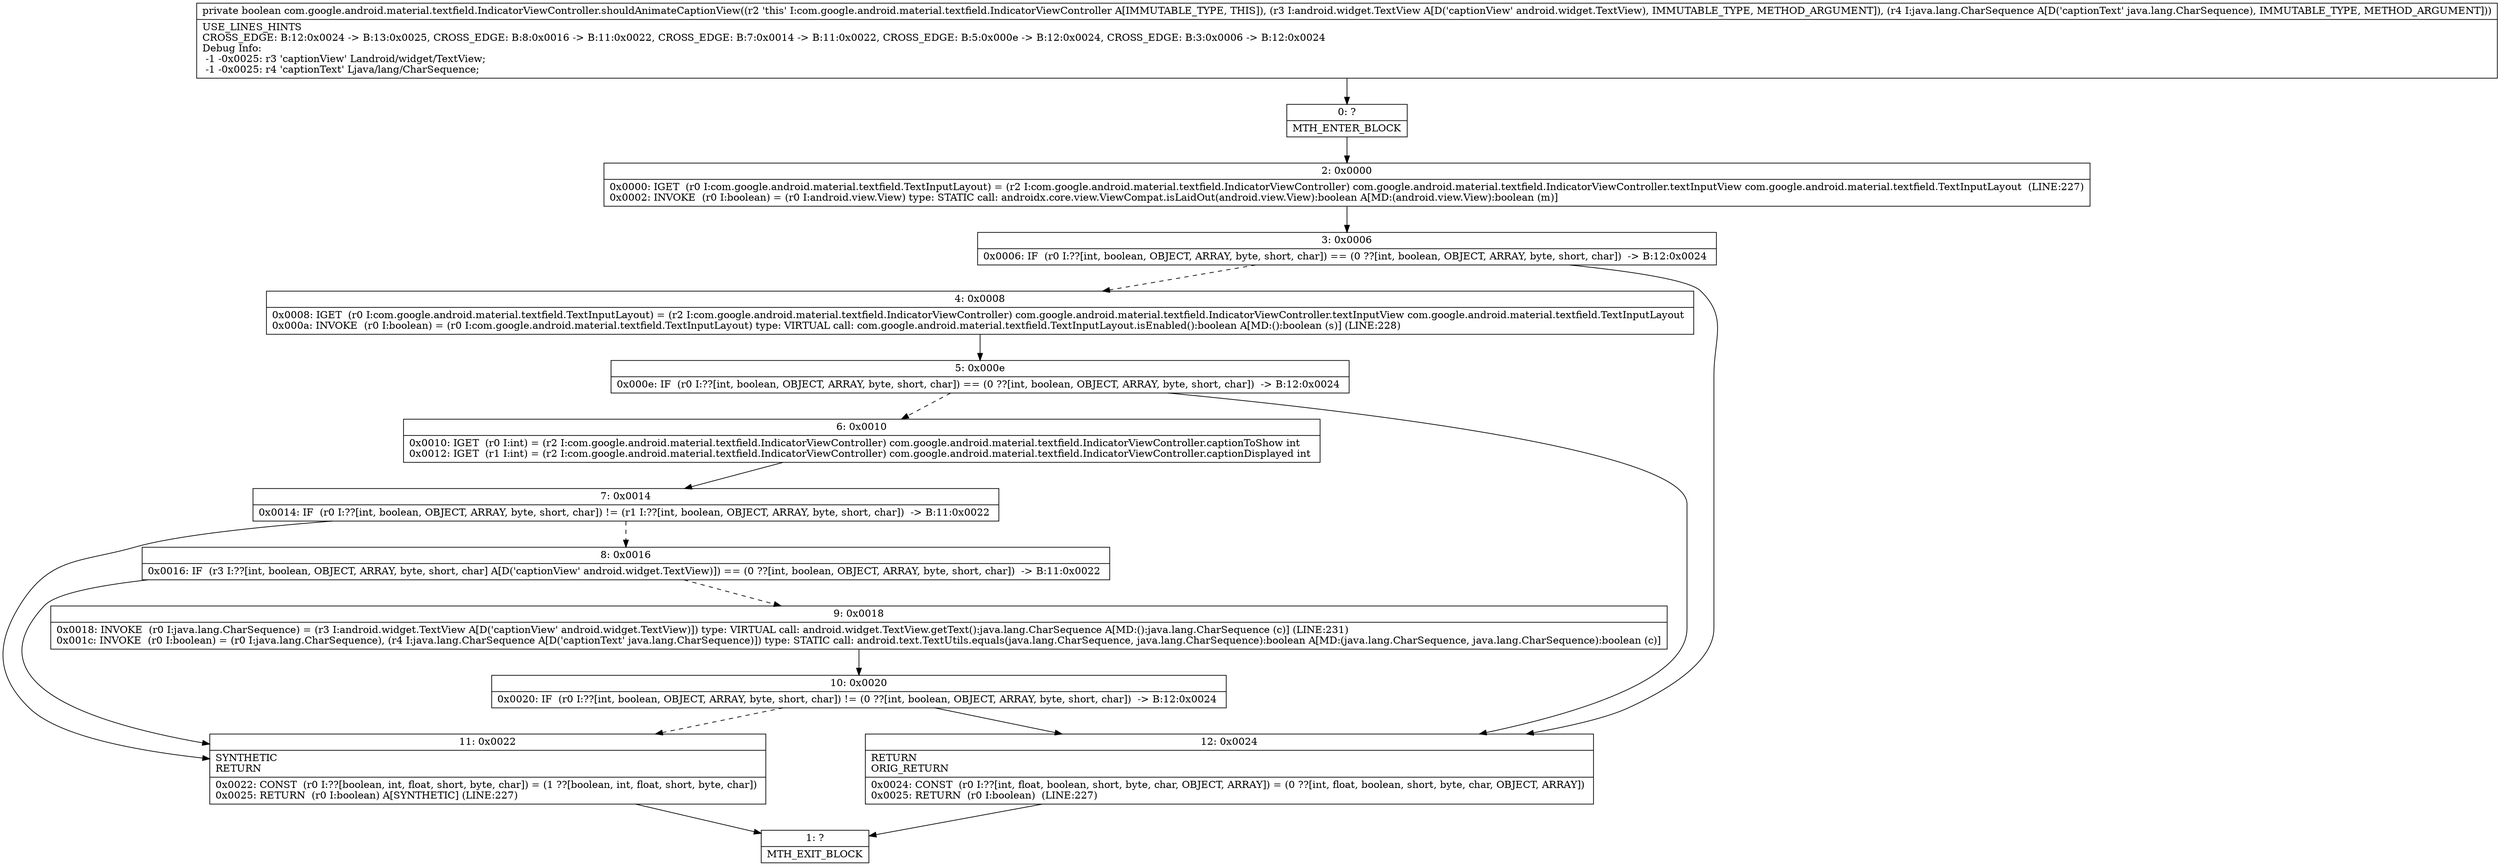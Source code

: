 digraph "CFG forcom.google.android.material.textfield.IndicatorViewController.shouldAnimateCaptionView(Landroid\/widget\/TextView;Ljava\/lang\/CharSequence;)Z" {
Node_0 [shape=record,label="{0\:\ ?|MTH_ENTER_BLOCK\l}"];
Node_2 [shape=record,label="{2\:\ 0x0000|0x0000: IGET  (r0 I:com.google.android.material.textfield.TextInputLayout) = (r2 I:com.google.android.material.textfield.IndicatorViewController) com.google.android.material.textfield.IndicatorViewController.textInputView com.google.android.material.textfield.TextInputLayout  (LINE:227)\l0x0002: INVOKE  (r0 I:boolean) = (r0 I:android.view.View) type: STATIC call: androidx.core.view.ViewCompat.isLaidOut(android.view.View):boolean A[MD:(android.view.View):boolean (m)]\l}"];
Node_3 [shape=record,label="{3\:\ 0x0006|0x0006: IF  (r0 I:??[int, boolean, OBJECT, ARRAY, byte, short, char]) == (0 ??[int, boolean, OBJECT, ARRAY, byte, short, char])  \-\> B:12:0x0024 \l}"];
Node_4 [shape=record,label="{4\:\ 0x0008|0x0008: IGET  (r0 I:com.google.android.material.textfield.TextInputLayout) = (r2 I:com.google.android.material.textfield.IndicatorViewController) com.google.android.material.textfield.IndicatorViewController.textInputView com.google.android.material.textfield.TextInputLayout \l0x000a: INVOKE  (r0 I:boolean) = (r0 I:com.google.android.material.textfield.TextInputLayout) type: VIRTUAL call: com.google.android.material.textfield.TextInputLayout.isEnabled():boolean A[MD:():boolean (s)] (LINE:228)\l}"];
Node_5 [shape=record,label="{5\:\ 0x000e|0x000e: IF  (r0 I:??[int, boolean, OBJECT, ARRAY, byte, short, char]) == (0 ??[int, boolean, OBJECT, ARRAY, byte, short, char])  \-\> B:12:0x0024 \l}"];
Node_6 [shape=record,label="{6\:\ 0x0010|0x0010: IGET  (r0 I:int) = (r2 I:com.google.android.material.textfield.IndicatorViewController) com.google.android.material.textfield.IndicatorViewController.captionToShow int \l0x0012: IGET  (r1 I:int) = (r2 I:com.google.android.material.textfield.IndicatorViewController) com.google.android.material.textfield.IndicatorViewController.captionDisplayed int \l}"];
Node_7 [shape=record,label="{7\:\ 0x0014|0x0014: IF  (r0 I:??[int, boolean, OBJECT, ARRAY, byte, short, char]) != (r1 I:??[int, boolean, OBJECT, ARRAY, byte, short, char])  \-\> B:11:0x0022 \l}"];
Node_8 [shape=record,label="{8\:\ 0x0016|0x0016: IF  (r3 I:??[int, boolean, OBJECT, ARRAY, byte, short, char] A[D('captionView' android.widget.TextView)]) == (0 ??[int, boolean, OBJECT, ARRAY, byte, short, char])  \-\> B:11:0x0022 \l}"];
Node_9 [shape=record,label="{9\:\ 0x0018|0x0018: INVOKE  (r0 I:java.lang.CharSequence) = (r3 I:android.widget.TextView A[D('captionView' android.widget.TextView)]) type: VIRTUAL call: android.widget.TextView.getText():java.lang.CharSequence A[MD:():java.lang.CharSequence (c)] (LINE:231)\l0x001c: INVOKE  (r0 I:boolean) = (r0 I:java.lang.CharSequence), (r4 I:java.lang.CharSequence A[D('captionText' java.lang.CharSequence)]) type: STATIC call: android.text.TextUtils.equals(java.lang.CharSequence, java.lang.CharSequence):boolean A[MD:(java.lang.CharSequence, java.lang.CharSequence):boolean (c)]\l}"];
Node_10 [shape=record,label="{10\:\ 0x0020|0x0020: IF  (r0 I:??[int, boolean, OBJECT, ARRAY, byte, short, char]) != (0 ??[int, boolean, OBJECT, ARRAY, byte, short, char])  \-\> B:12:0x0024 \l}"];
Node_11 [shape=record,label="{11\:\ 0x0022|SYNTHETIC\lRETURN\l|0x0022: CONST  (r0 I:??[boolean, int, float, short, byte, char]) = (1 ??[boolean, int, float, short, byte, char]) \l0x0025: RETURN  (r0 I:boolean) A[SYNTHETIC] (LINE:227)\l}"];
Node_1 [shape=record,label="{1\:\ ?|MTH_EXIT_BLOCK\l}"];
Node_12 [shape=record,label="{12\:\ 0x0024|RETURN\lORIG_RETURN\l|0x0024: CONST  (r0 I:??[int, float, boolean, short, byte, char, OBJECT, ARRAY]) = (0 ??[int, float, boolean, short, byte, char, OBJECT, ARRAY]) \l0x0025: RETURN  (r0 I:boolean)  (LINE:227)\l}"];
MethodNode[shape=record,label="{private boolean com.google.android.material.textfield.IndicatorViewController.shouldAnimateCaptionView((r2 'this' I:com.google.android.material.textfield.IndicatorViewController A[IMMUTABLE_TYPE, THIS]), (r3 I:android.widget.TextView A[D('captionView' android.widget.TextView), IMMUTABLE_TYPE, METHOD_ARGUMENT]), (r4 I:java.lang.CharSequence A[D('captionText' java.lang.CharSequence), IMMUTABLE_TYPE, METHOD_ARGUMENT]))  | USE_LINES_HINTS\lCROSS_EDGE: B:12:0x0024 \-\> B:13:0x0025, CROSS_EDGE: B:8:0x0016 \-\> B:11:0x0022, CROSS_EDGE: B:7:0x0014 \-\> B:11:0x0022, CROSS_EDGE: B:5:0x000e \-\> B:12:0x0024, CROSS_EDGE: B:3:0x0006 \-\> B:12:0x0024\lDebug Info:\l  \-1 \-0x0025: r3 'captionView' Landroid\/widget\/TextView;\l  \-1 \-0x0025: r4 'captionText' Ljava\/lang\/CharSequence;\l}"];
MethodNode -> Node_0;Node_0 -> Node_2;
Node_2 -> Node_3;
Node_3 -> Node_4[style=dashed];
Node_3 -> Node_12;
Node_4 -> Node_5;
Node_5 -> Node_6[style=dashed];
Node_5 -> Node_12;
Node_6 -> Node_7;
Node_7 -> Node_8[style=dashed];
Node_7 -> Node_11;
Node_8 -> Node_9[style=dashed];
Node_8 -> Node_11;
Node_9 -> Node_10;
Node_10 -> Node_11[style=dashed];
Node_10 -> Node_12;
Node_11 -> Node_1;
Node_12 -> Node_1;
}

